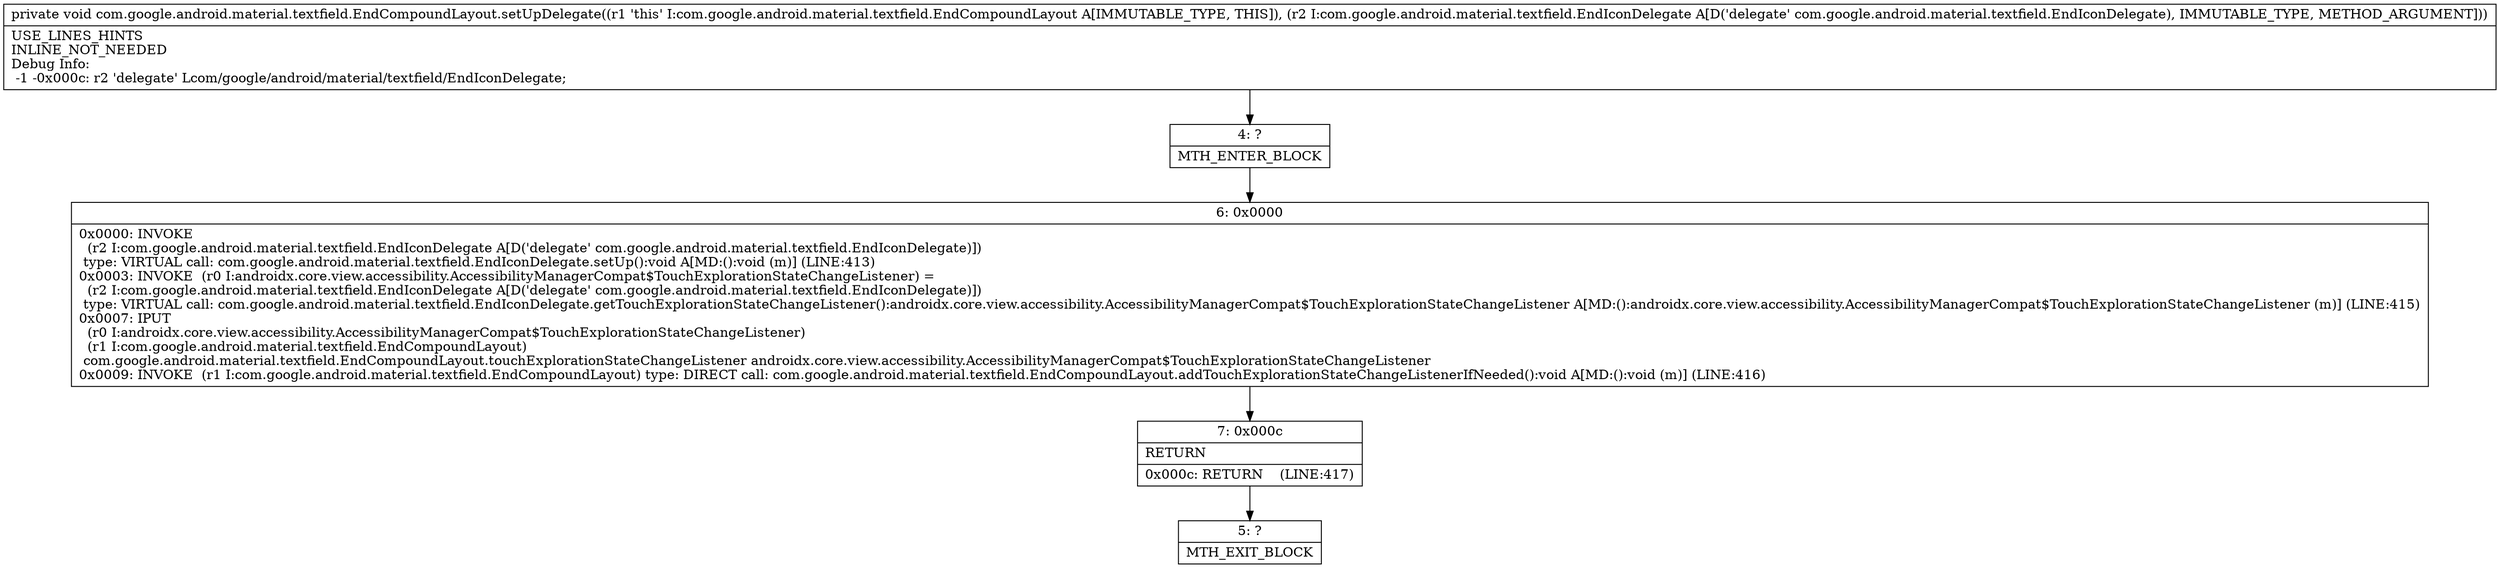 digraph "CFG forcom.google.android.material.textfield.EndCompoundLayout.setUpDelegate(Lcom\/google\/android\/material\/textfield\/EndIconDelegate;)V" {
Node_4 [shape=record,label="{4\:\ ?|MTH_ENTER_BLOCK\l}"];
Node_6 [shape=record,label="{6\:\ 0x0000|0x0000: INVOKE  \l  (r2 I:com.google.android.material.textfield.EndIconDelegate A[D('delegate' com.google.android.material.textfield.EndIconDelegate)])\l type: VIRTUAL call: com.google.android.material.textfield.EndIconDelegate.setUp():void A[MD:():void (m)] (LINE:413)\l0x0003: INVOKE  (r0 I:androidx.core.view.accessibility.AccessibilityManagerCompat$TouchExplorationStateChangeListener) = \l  (r2 I:com.google.android.material.textfield.EndIconDelegate A[D('delegate' com.google.android.material.textfield.EndIconDelegate)])\l type: VIRTUAL call: com.google.android.material.textfield.EndIconDelegate.getTouchExplorationStateChangeListener():androidx.core.view.accessibility.AccessibilityManagerCompat$TouchExplorationStateChangeListener A[MD:():androidx.core.view.accessibility.AccessibilityManagerCompat$TouchExplorationStateChangeListener (m)] (LINE:415)\l0x0007: IPUT  \l  (r0 I:androidx.core.view.accessibility.AccessibilityManagerCompat$TouchExplorationStateChangeListener)\l  (r1 I:com.google.android.material.textfield.EndCompoundLayout)\l com.google.android.material.textfield.EndCompoundLayout.touchExplorationStateChangeListener androidx.core.view.accessibility.AccessibilityManagerCompat$TouchExplorationStateChangeListener \l0x0009: INVOKE  (r1 I:com.google.android.material.textfield.EndCompoundLayout) type: DIRECT call: com.google.android.material.textfield.EndCompoundLayout.addTouchExplorationStateChangeListenerIfNeeded():void A[MD:():void (m)] (LINE:416)\l}"];
Node_7 [shape=record,label="{7\:\ 0x000c|RETURN\l|0x000c: RETURN    (LINE:417)\l}"];
Node_5 [shape=record,label="{5\:\ ?|MTH_EXIT_BLOCK\l}"];
MethodNode[shape=record,label="{private void com.google.android.material.textfield.EndCompoundLayout.setUpDelegate((r1 'this' I:com.google.android.material.textfield.EndCompoundLayout A[IMMUTABLE_TYPE, THIS]), (r2 I:com.google.android.material.textfield.EndIconDelegate A[D('delegate' com.google.android.material.textfield.EndIconDelegate), IMMUTABLE_TYPE, METHOD_ARGUMENT]))  | USE_LINES_HINTS\lINLINE_NOT_NEEDED\lDebug Info:\l  \-1 \-0x000c: r2 'delegate' Lcom\/google\/android\/material\/textfield\/EndIconDelegate;\l}"];
MethodNode -> Node_4;Node_4 -> Node_6;
Node_6 -> Node_7;
Node_7 -> Node_5;
}

